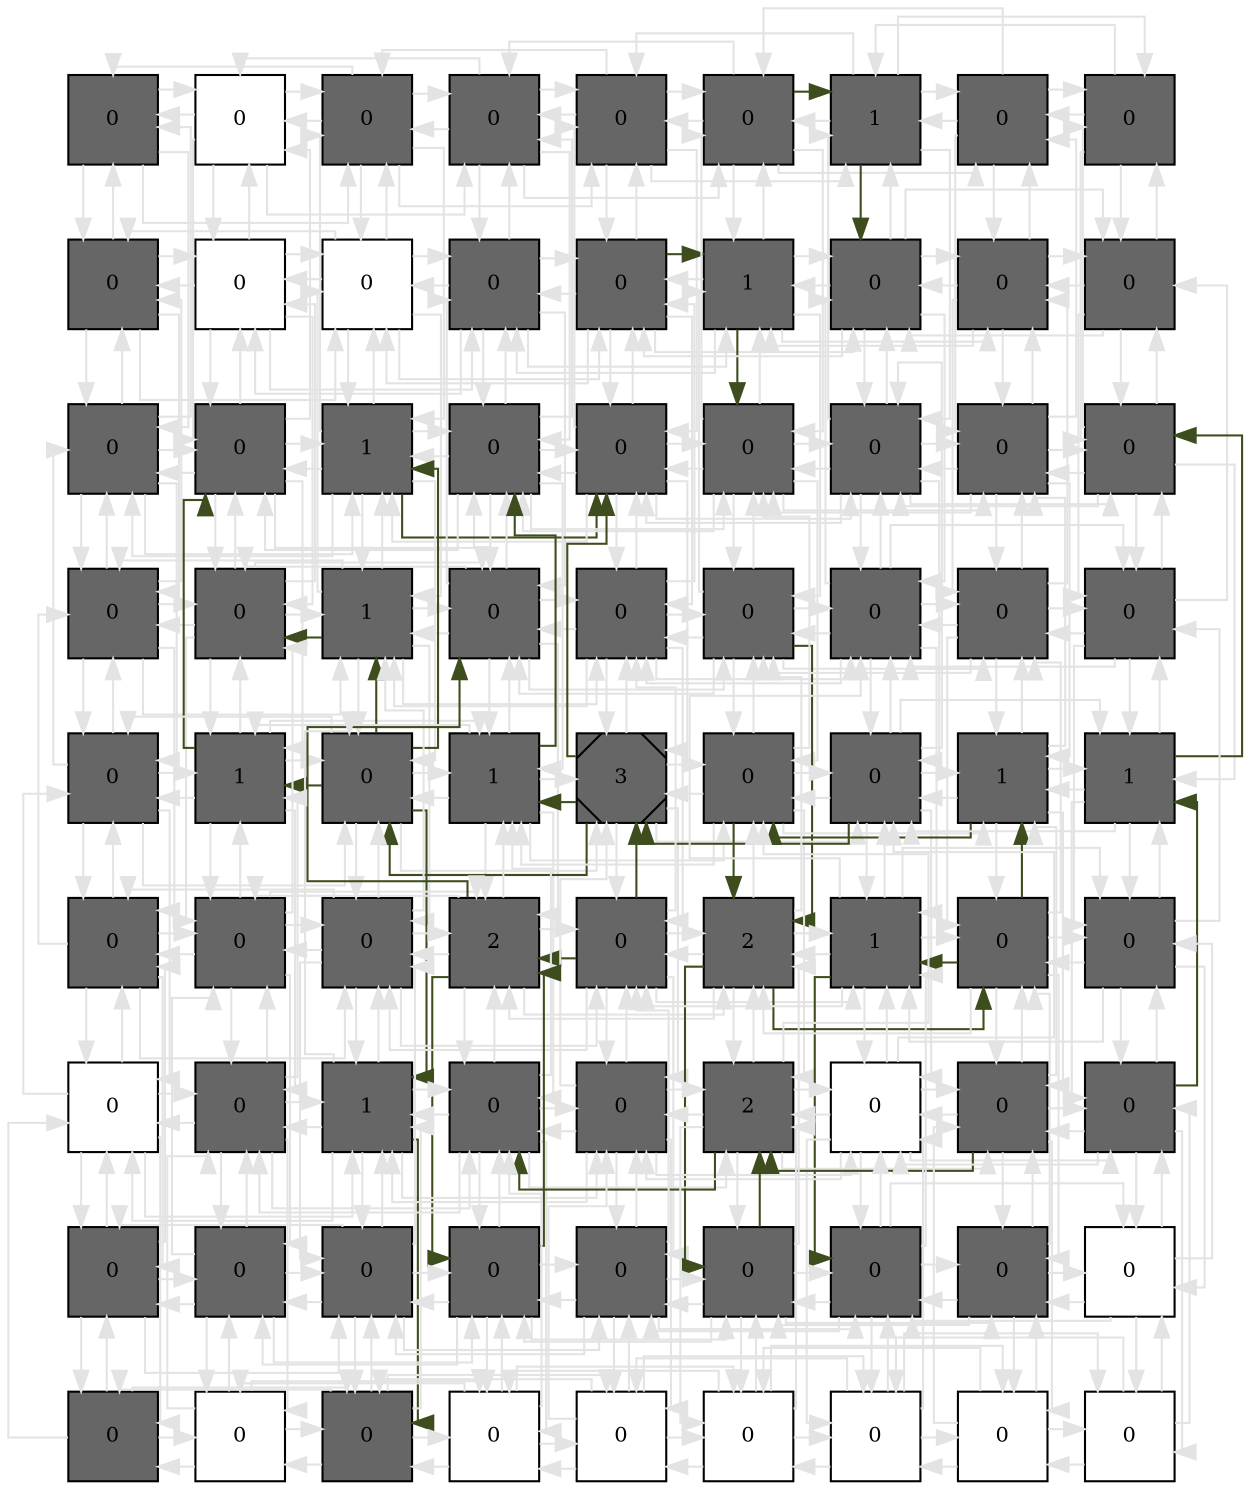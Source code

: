 digraph layout  {
rankdir=TB;
splines=ortho;
node [fixedsize=false, style=filled, width="0.6"];
edge [constraint=false];
0 [fillcolor="#666666", fontsize=10, label=0, shape=square, tooltip="name:  MMP1_10 ,\nin_degree: 4,\nout_degree: 4"];
1 [fillcolor="#FFFFFF", fontsize=10, label=0, shape=square, tooltip="name: None,\nin_degree: 5,\nout_degree: 5"];
2 [fillcolor="#666666", fontsize=10, label=0, shape=square, tooltip="name:  ECM ,\nin_degree: 6,\nout_degree: 6"];
3 [fillcolor="#666666", fontsize=10, label=0, shape=square, tooltip="name:  HGF ,\nin_degree: 6,\nout_degree: 6"];
4 [fillcolor="#666666", fontsize=10, label=0, shape=square, tooltip="name:  Integrins ,\nin_degree: 6,\nout_degree: 6"];
5 [fillcolor="#666666", fontsize=10, label=0, shape=square, tooltip="name:  MET ,\nin_degree: 6,\nout_degree: 6"];
6 [fillcolor="#666666", fontsize=10, label=1, shape=square, tooltip="name:  PLC_g ,\nin_degree: 6,\nout_degree: 6"];
7 [fillcolor="#666666", fontsize=10, label=0, shape=square, tooltip="name:  IP3 ,\nin_degree: 5,\nout_degree: 5"];
8 [fillcolor="#666666", fontsize=10, label=0, shape=square, tooltip="name:  DAG ,\nin_degree: 4,\nout_degree: 4"];
9 [fillcolor="#666666", fontsize=10, label=0, shape=square, tooltip="name:  PAI-1 ,\nin_degree: 5,\nout_degree: 5"];
10 [fillcolor="#FFFFFF", fontsize=10, label=0, shape=square, tooltip="name: None,\nin_degree: 6,\nout_degree: 6"];
11 [fillcolor="#FFFFFF", fontsize=10, label=0, shape=square, tooltip="name: None,\nin_degree: 7,\nout_degree: 7"];
12 [fillcolor="#666666", fontsize=10, label=0, shape=square, tooltip="name:  Rap1 ,\nin_degree: 7,\nout_degree: 7"];
13 [fillcolor="#666666", fontsize=10, label=0, shape=square, tooltip="name:  Fak ,\nin_degree: 7,\nout_degree: 7"];
14 [fillcolor="#666666", fontsize=10, label=1, shape=square, tooltip="name:  C3G ,\nin_degree: 7,\nout_degree: 7"];
15 [fillcolor="#666666", fontsize=10, label=0, shape=square, tooltip="name:  Shc ,\nin_degree: 7,\nout_degree: 7"];
16 [fillcolor="#666666", fontsize=10, label=0, shape=square, tooltip="name:  CRKL ,\nin_degree: 6,\nout_degree: 6"];
17 [fillcolor="#666666", fontsize=10, label=0, shape=square, tooltip="name:  Grb2 ,\nin_degree: 5,\nout_degree: 5"];
18 [fillcolor="#666666", fontsize=10, label=0, shape=square, tooltip="name:  Plasmin ,\nin_degree: 6,\nout_degree: 6"];
19 [fillcolor="#666666", fontsize=10, label=0, shape=square, tooltip="name:  cMYC ,\nin_degree: 7,\nout_degree: 7"];
20 [fillcolor="#666666", fontsize=10, label=1, shape=square, tooltip="name:  CCL20 ,\nin_degree: 8,\nout_degree: 8"];
21 [fillcolor="#666666", fontsize=10, label=0, shape=square, tooltip="name:  CellMigration ,\nin_degree: 8,\nout_degree: 8"];
22 [fillcolor="#666666", fontsize=10, label=0, shape=square, tooltip="name:  HBEGF ,\nin_degree: 8,\nout_degree: 8"];
23 [fillcolor="#666666", fontsize=10, label=0, shape=square, tooltip="name:  PI3K ,\nin_degree: 8,\nout_degree: 8"];
24 [fillcolor="#666666", fontsize=10, label=0, shape=square, tooltip="name:  EGFR ,\nin_degree: 8,\nout_degree: 8"];
25 [fillcolor="#666666", fontsize=10, label=0, shape=square, tooltip="name:  Ca ,\nin_degree: 7,\nout_degree: 7"];
26 [fillcolor="#666666", fontsize=10, label=0, shape=square, tooltip="name:  PKC ,\nin_degree: 6,\nout_degree: 6"];
27 [fillcolor="#666666", fontsize=10, label=0, shape=square, tooltip="name:  uPA ,\nin_degree: 6,\nout_degree: 6"];
28 [fillcolor="#666666", fontsize=10, label=0, shape=square, tooltip="name:  STAT3 ,\nin_degree: 7,\nout_degree: 7"];
29 [fillcolor="#666666", fontsize=10, label=1, shape=square, tooltip="name:  cFOS ,\nin_degree: 8,\nout_degree: 8"];
30 [fillcolor="#666666", fontsize=10, label=0, shape=square, tooltip="name:  PTGS2 ,\nin_degree: 8,\nout_degree: 8"];
31 [fillcolor="#666666", fontsize=10, label=0, shape=square, tooltip="name:  PTEN ,\nin_degree: 8,\nout_degree: 8"];
32 [fillcolor="#666666", fontsize=10, label=0, shape=square, tooltip="name:  Akt ,\nin_degree: 8,\nout_degree: 8"];
33 [fillcolor="#666666", fontsize=10, label=0, shape=square, tooltip="name:  EGF ,\nin_degree: 8,\nout_degree: 8"];
34 [fillcolor="#666666", fontsize=10, label=0, shape=square, tooltip="name:  DOCK180 ,\nin_degree: 7,\nout_degree: 7"];
35 [fillcolor="#666666", fontsize=10, label=0, shape=square, tooltip="name:  SOS ,\nin_degree: 6,\nout_degree: 6"];
36 [fillcolor="#666666", fontsize=10, label=0, shape=square, tooltip="name:  EGR1 ,\nin_degree: 6,\nout_degree: 6"];
37 [fillcolor="#666666", fontsize=10, label=1, shape=square, tooltip="name:  ETS ,\nin_degree: 7,\nout_degree: 7"];
38 [fillcolor="#666666", fontsize=10, label=0, shape=square, tooltip="name:  Erk ,\nin_degree: 8,\nout_degree: 8"];
39 [fillcolor="#666666", fontsize=10, label=1, shape=square, tooltip="name:  CTGF ,\nin_degree: 8,\nout_degree: 8"];
40 [fillcolor="#666666", fontsize=10, label=3, shape=Msquare, tooltip="name:  IL8 ,\nin_degree: 8,\nout_degree: 8"];
41 [fillcolor="#666666", fontsize=10, label=0, shape=square, tooltip="name:  Mekk1 ,\nin_degree: 8,\nout_degree: 8"];
42 [fillcolor="#666666", fontsize=10, label=0, shape=square, tooltip="name:  Mek ,\nin_degree: 8,\nout_degree: 8"];
43 [fillcolor="#666666", fontsize=10, label=1, shape=square, tooltip="name:  PAK3 ,\nin_degree: 7,\nout_degree: 7"];
44 [fillcolor="#666666", fontsize=10, label=1, shape=square, tooltip="name:  Raf ,\nin_degree: 6,\nout_degree: 6"];
45 [fillcolor="#666666", fontsize=10, label=0, shape=square, tooltip="name:  uPAR ,\nin_degree: 6,\nout_degree: 6"];
46 [fillcolor="#666666", fontsize=10, label=0, shape=square, tooltip="name:  CDKN1A ,\nin_degree: 7,\nout_degree: 7"];
47 [fillcolor="#666666", fontsize=10, label=0, shape=square, tooltip="name:  AP1 ,\nin_degree: 8,\nout_degree: 8"];
48 [fillcolor="#666666", fontsize=10, label=2, shape=square, tooltip="name:  cJUN ,\nin_degree: 8,\nout_degree: 8"];
49 [fillcolor="#666666", fontsize=10, label=0, shape=square, tooltip="name:  p38 ,\nin_degree: 8,\nout_degree: 8"];
50 [fillcolor="#666666", fontsize=10, label=2, shape=square, tooltip="name:  PAK1 ,\nin_degree: 8,\nout_degree: 8"];
51 [fillcolor="#666666", fontsize=10, label=1, shape=square, tooltip="name:  Mkk6 ,\nin_degree: 8,\nout_degree: 8"];
52 [fillcolor="#666666", fontsize=10, label=0, shape=square, tooltip="name:  Cdc42_Rac1 ,\nin_degree: 7,\nout_degree: 7"];
53 [fillcolor="#666666", fontsize=10, label=0, shape=square, tooltip="name:  Ras ,\nin_degree: 6,\nout_degree: 6"];
54 [fillcolor="#FFFFFF", fontsize=10, label=0, shape=square, tooltip="name: None,\nin_degree: 6,\nout_degree: 6"];
55 [fillcolor="#666666", fontsize=10, label=0, shape=square, tooltip="name:  CDKN2A ,\nin_degree: 7,\nout_degree: 7"];
56 [fillcolor="#666666", fontsize=10, label=1, shape=square, tooltip="name:  Elk1 ,\nin_degree: 8,\nout_degree: 8"];
57 [fillcolor="#666666", fontsize=10, label=0, shape=square, tooltip="name:  JNK ,\nin_degree: 8,\nout_degree: 8"];
58 [fillcolor="#666666", fontsize=10, label=0, shape=square, tooltip="name:  DUSP1 ,\nin_degree: 8,\nout_degree: 8"];
59 [fillcolor="#666666", fontsize=10, label=2, shape=square, tooltip="name:  Mekk7 ,\nin_degree: 8,\nout_degree: 8"];
60 [fillcolor="#FFFFFF", fontsize=10, label=0, shape=square, tooltip="name: None,\nin_degree: 8,\nout_degree: 8"];
61 [fillcolor="#666666", fontsize=10, label=0, shape=square, tooltip="name:  PAK2 ,\nin_degree: 7,\nout_degree: 7"];
62 [fillcolor="#666666", fontsize=10, label=0, shape=square, tooltip="name:  AKAP12 ,\nin_degree: 6,\nout_degree: 6"];
63 [fillcolor="#666666", fontsize=10, label=0, shape=square, tooltip="name:  Proliferation ,\nin_degree: 5,\nout_degree: 5"];
64 [fillcolor="#666666", fontsize=10, label=0, shape=square, tooltip="name:  CDK2 ,\nin_degree: 6,\nout_degree: 6"];
65 [fillcolor="#666666", fontsize=10, label=0, shape=square, tooltip="name:  CyclinD ,\nin_degree: 7,\nout_degree: 7"];
66 [fillcolor="#666666", fontsize=10, label=0, shape=square, tooltip="name:  ATF2 ,\nin_degree: 7,\nout_degree: 7"];
67 [fillcolor="#666666", fontsize=10, label=0, shape=square, tooltip="name:  Mkk3 ,\nin_degree: 7,\nout_degree: 7"];
68 [fillcolor="#666666", fontsize=10, label=0, shape=square, tooltip="name:  Mkk4 ,\nin_degree: 7,\nout_degree: 7"];
69 [fillcolor="#666666", fontsize=10, label=0, shape=square, tooltip="name:  MLK3 ,\nin_degree: 7,\nout_degree: 7"];
70 [fillcolor="#666666", fontsize=10, label=0, shape=square, tooltip="name:  Mekk4 ,\nin_degree: 6,\nout_degree: 6"];
71 [fillcolor="#FFFFFF", fontsize=10, label=0, shape=square, tooltip="name: None,\nin_degree: 5,\nout_degree: 5"];
72 [fillcolor="#666666", fontsize=10, label=0, shape=square, tooltip="name:  CREB ,\nin_degree: 4,\nout_degree: 4"];
73 [fillcolor="#FFFFFF", fontsize=10, label=0, shape=square, tooltip="name: None,\nin_degree: 5,\nout_degree: 5"];
74 [fillcolor="#666666", fontsize=10, label=0, shape=square, tooltip="name:  RSK ,\nin_degree: 6,\nout_degree: 6"];
75 [fillcolor="#FFFFFF", fontsize=10, label=0, shape=square, tooltip="name: None,\nin_degree: 6,\nout_degree: 6"];
76 [fillcolor="#FFFFFF", fontsize=10, label=0, shape=square, tooltip="name: None,\nin_degree: 6,\nout_degree: 6"];
77 [fillcolor="#FFFFFF", fontsize=10, label=0, shape=square, tooltip="name: None,\nin_degree: 6,\nout_degree: 6"];
78 [fillcolor="#FFFFFF", fontsize=10, label=0, shape=square, tooltip="name: None,\nin_degree: 6,\nout_degree: 6"];
79 [fillcolor="#FFFFFF", fontsize=10, label=0, shape=square, tooltip="name: None,\nin_degree: 5,\nout_degree: 5"];
80 [fillcolor="#FFFFFF", fontsize=10, label=0, shape=square, tooltip="name: None,\nin_degree: 4,\nout_degree: 4"];
0 -> 1  [color=grey89, style="penwidth(0.1)", tooltip=" ", weight=1];
0 -> 9  [color=grey89, style="penwidth(0.1)", tooltip=" ", weight=1];
0 -> 18  [color=grey89, style="penwidth(0.1)", tooltip=" ", weight=1];
0 -> 2  [color=grey89, style="penwidth(0.1)", tooltip=" ", weight=1];
1 -> 0  [color=grey89, style="penwidth(0.1)", tooltip=" ", weight=1];
1 -> 2  [color=grey89, style="penwidth(0.1)", tooltip=" ", weight=1];
1 -> 10  [color=grey89, style="penwidth(0.1)", tooltip=" ", weight=1];
1 -> 19  [color=grey89, style="penwidth(0.1)", tooltip=" ", weight=1];
1 -> 3  [color=grey89, style="penwidth(0.1)", tooltip=" ", weight=1];
2 -> 1  [color=grey89, style="penwidth(0.1)", tooltip=" ", weight=1];
2 -> 3  [color=grey89, style="penwidth(0.1)", tooltip=" ", weight=1];
2 -> 11  [color=grey89, style="penwidth(0.1)", tooltip=" ", weight=1];
2 -> 20  [color=grey89, style="penwidth(0.1)", tooltip=" ", weight=1];
2 -> 4  [color=grey89, style="penwidth(0.1)", tooltip=" ", weight=1];
2 -> 0  [color=grey89, style="penwidth(0.1)", tooltip=" ", weight=1];
3 -> 2  [color=grey89, style="penwidth(0.1)", tooltip=" ", weight=1];
3 -> 4  [color=grey89, style="penwidth(0.1)", tooltip=" ", weight=1];
3 -> 12  [color=grey89, style="penwidth(0.1)", tooltip=" ", weight=1];
3 -> 21  [color=grey89, style="penwidth(0.1)", tooltip=" ", weight=1];
3 -> 5  [color=grey89, style="penwidth(0.1)", tooltip=" ", weight=1];
3 -> 1  [color=grey89, style="penwidth(0.1)", tooltip=" ", weight=1];
4 -> 3  [color=grey89, style="penwidth(0.1)", tooltip=" ", weight=1];
4 -> 5  [color=grey89, style="penwidth(0.1)", tooltip=" ", weight=1];
4 -> 13  [color=grey89, style="penwidth(0.1)", tooltip=" ", weight=1];
4 -> 22  [color=grey89, style="penwidth(0.1)", tooltip=" ", weight=1];
4 -> 6  [color=grey89, style="penwidth(0.1)", tooltip=" ", weight=1];
4 -> 2  [color=grey89, style="penwidth(0.1)", tooltip=" ", weight=1];
5 -> 4  [color=grey89, style="penwidth(0.1)", tooltip=" ", weight=1];
5 -> 6  [color="#3D4D1D", style="penwidth(0.1)", tooltip="5( MET ) to 15( Shc )", weight=1];
5 -> 14  [color=grey89, style="penwidth(0.1)", tooltip=" ", weight=1];
5 -> 23  [color=grey89, style="penwidth(0.1)", tooltip=" ", weight=1];
5 -> 7  [color=grey89, style="penwidth(0.1)", tooltip=" ", weight=1];
5 -> 3  [color=grey89, style="penwidth(0.1)", tooltip=" ", weight=1];
6 -> 5  [color=grey89, style="penwidth(0.1)", tooltip=" ", weight=1];
6 -> 7  [color=grey89, style="penwidth(0.1)", tooltip=" ", weight=1];
6 -> 15  [color="#3D4D1D", style="penwidth(0.1)", tooltip="5( MET ) to 15( Shc )", weight=1];
6 -> 24  [color=grey89, style="penwidth(0.1)", tooltip=" ", weight=1];
6 -> 8  [color=grey89, style="penwidth(0.1)", tooltip=" ", weight=1];
6 -> 4  [color=grey89, style="penwidth(0.1)", tooltip=" ", weight=1];
7 -> 6  [color=grey89, style="penwidth(0.1)", tooltip=" ", weight=1];
7 -> 8  [color=grey89, style="penwidth(0.1)", tooltip=" ", weight=1];
7 -> 16  [color=grey89, style="penwidth(0.1)", tooltip=" ", weight=1];
7 -> 25  [color=grey89, style="penwidth(0.1)", tooltip=" ", weight=1];
7 -> 5  [color=grey89, style="penwidth(0.1)", tooltip=" ", weight=1];
8 -> 7  [color=grey89, style="penwidth(0.1)", tooltip=" ", weight=1];
8 -> 17  [color=grey89, style="penwidth(0.1)", tooltip=" ", weight=1];
8 -> 26  [color=grey89, style="penwidth(0.1)", tooltip=" ", weight=1];
8 -> 6  [color=grey89, style="penwidth(0.1)", tooltip=" ", weight=1];
9 -> 0  [color=grey89, style="penwidth(0.1)", tooltip=" ", weight=1];
9 -> 10  [color=grey89, style="penwidth(0.1)", tooltip=" ", weight=1];
9 -> 18  [color=grey89, style="penwidth(0.1)", tooltip=" ", weight=1];
9 -> 27  [color=grey89, style="penwidth(0.1)", tooltip=" ", weight=1];
9 -> 11  [color=grey89, style="penwidth(0.1)", tooltip=" ", weight=1];
10 -> 1  [color=grey89, style="penwidth(0.1)", tooltip=" ", weight=1];
10 -> 9  [color=grey89, style="penwidth(0.1)", tooltip=" ", weight=1];
10 -> 11  [color=grey89, style="penwidth(0.1)", tooltip=" ", weight=1];
10 -> 19  [color=grey89, style="penwidth(0.1)", tooltip=" ", weight=1];
10 -> 28  [color=grey89, style="penwidth(0.1)", tooltip=" ", weight=1];
10 -> 12  [color=grey89, style="penwidth(0.1)", tooltip=" ", weight=1];
11 -> 2  [color=grey89, style="penwidth(0.1)", tooltip=" ", weight=1];
11 -> 10  [color=grey89, style="penwidth(0.1)", tooltip=" ", weight=1];
11 -> 12  [color=grey89, style="penwidth(0.1)", tooltip=" ", weight=1];
11 -> 20  [color=grey89, style="penwidth(0.1)", tooltip=" ", weight=1];
11 -> 29  [color=grey89, style="penwidth(0.1)", tooltip=" ", weight=1];
11 -> 13  [color=grey89, style="penwidth(0.1)", tooltip=" ", weight=1];
11 -> 9  [color=grey89, style="penwidth(0.1)", tooltip=" ", weight=1];
12 -> 3  [color=grey89, style="penwidth(0.1)", tooltip=" ", weight=1];
12 -> 11  [color=grey89, style="penwidth(0.1)", tooltip=" ", weight=1];
12 -> 13  [color=grey89, style="penwidth(0.1)", tooltip=" ", weight=1];
12 -> 21  [color=grey89, style="penwidth(0.1)", tooltip=" ", weight=1];
12 -> 30  [color=grey89, style="penwidth(0.1)", tooltip=" ", weight=1];
12 -> 14  [color=grey89, style="penwidth(0.1)", tooltip=" ", weight=1];
12 -> 10  [color=grey89, style="penwidth(0.1)", tooltip=" ", weight=1];
13 -> 4  [color=grey89, style="penwidth(0.1)", tooltip=" ", weight=1];
13 -> 12  [color=grey89, style="penwidth(0.1)", tooltip=" ", weight=1];
13 -> 14  [color="#3D4D1D", style="penwidth(0.1)", tooltip="13( Fak ) to 23( PI3K )", weight=1];
13 -> 22  [color=grey89, style="penwidth(0.1)", tooltip=" ", weight=1];
13 -> 31  [color=grey89, style="penwidth(0.1)", tooltip=" ", weight=1];
13 -> 15  [color=grey89, style="penwidth(0.1)", tooltip=" ", weight=1];
13 -> 11  [color=grey89, style="penwidth(0.1)", tooltip=" ", weight=1];
14 -> 5  [color=grey89, style="penwidth(0.1)", tooltip=" ", weight=1];
14 -> 13  [color=grey89, style="penwidth(0.1)", tooltip=" ", weight=1];
14 -> 15  [color=grey89, style="penwidth(0.1)", tooltip=" ", weight=1];
14 -> 23  [color="#3D4D1D", style="penwidth(0.1)", tooltip="13( Fak ) to 23( PI3K )", weight=1];
14 -> 32  [color=grey89, style="penwidth(0.1)", tooltip=" ", weight=1];
14 -> 16  [color=grey89, style="penwidth(0.1)", tooltip=" ", weight=1];
14 -> 12  [color=grey89, style="penwidth(0.1)", tooltip=" ", weight=1];
15 -> 6  [color=grey89, style="penwidth(0.1)", tooltip=" ", weight=1];
15 -> 14  [color=grey89, style="penwidth(0.1)", tooltip=" ", weight=1];
15 -> 16  [color=grey89, style="penwidth(0.1)", tooltip=" ", weight=1];
15 -> 24  [color=grey89, style="penwidth(0.1)", tooltip=" ", weight=1];
15 -> 33  [color=grey89, style="penwidth(0.1)", tooltip=" ", weight=1];
15 -> 17  [color=grey89, style="penwidth(0.1)", tooltip=" ", weight=1];
15 -> 13  [color=grey89, style="penwidth(0.1)", tooltip=" ", weight=1];
16 -> 7  [color=grey89, style="penwidth(0.1)", tooltip=" ", weight=1];
16 -> 15  [color=grey89, style="penwidth(0.1)", tooltip=" ", weight=1];
16 -> 17  [color=grey89, style="penwidth(0.1)", tooltip=" ", weight=1];
16 -> 25  [color=grey89, style="penwidth(0.1)", tooltip=" ", weight=1];
16 -> 34  [color=grey89, style="penwidth(0.1)", tooltip=" ", weight=1];
16 -> 14  [color=grey89, style="penwidth(0.1)", tooltip=" ", weight=1];
17 -> 8  [color=grey89, style="penwidth(0.1)", tooltip=" ", weight=1];
17 -> 16  [color=grey89, style="penwidth(0.1)", tooltip=" ", weight=1];
17 -> 26  [color=grey89, style="penwidth(0.1)", tooltip=" ", weight=1];
17 -> 35  [color=grey89, style="penwidth(0.1)", tooltip=" ", weight=1];
17 -> 15  [color=grey89, style="penwidth(0.1)", tooltip=" ", weight=1];
18 -> 9  [color=grey89, style="penwidth(0.1)", tooltip=" ", weight=1];
18 -> 19  [color=grey89, style="penwidth(0.1)", tooltip=" ", weight=1];
18 -> 27  [color=grey89, style="penwidth(0.1)", tooltip=" ", weight=1];
18 -> 36  [color=grey89, style="penwidth(0.1)", tooltip=" ", weight=1];
18 -> 0  [color=grey89, style="penwidth(0.1)", tooltip=" ", weight=1];
18 -> 20  [color=grey89, style="penwidth(0.1)", tooltip=" ", weight=1];
19 -> 10  [color=grey89, style="penwidth(0.1)", tooltip=" ", weight=1];
19 -> 18  [color=grey89, style="penwidth(0.1)", tooltip=" ", weight=1];
19 -> 20  [color=grey89, style="penwidth(0.1)", tooltip=" ", weight=1];
19 -> 28  [color=grey89, style="penwidth(0.1)", tooltip=" ", weight=1];
19 -> 37  [color=grey89, style="penwidth(0.1)", tooltip=" ", weight=1];
19 -> 1  [color=grey89, style="penwidth(0.1)", tooltip=" ", weight=1];
19 -> 21  [color=grey89, style="penwidth(0.1)", tooltip=" ", weight=1];
20 -> 11  [color=grey89, style="penwidth(0.1)", tooltip=" ", weight=1];
20 -> 19  [color=grey89, style="penwidth(0.1)", tooltip=" ", weight=1];
20 -> 21  [color=grey89, style="penwidth(0.1)", tooltip=" ", weight=1];
20 -> 29  [color=grey89, style="penwidth(0.1)", tooltip=" ", weight=1];
20 -> 38  [color=grey89, style="penwidth(0.1)", tooltip=" ", weight=1];
20 -> 2  [color=grey89, style="penwidth(0.1)", tooltip=" ", weight=1];
20 -> 22  [color="#3D4D1D", style="penwidth(0.1)", tooltip="38( Erk ) to 22( HBEGF )", weight=1];
20 -> 18  [color=grey89, style="penwidth(0.1)", tooltip=" ", weight=1];
21 -> 12  [color=grey89, style="penwidth(0.1)", tooltip=" ", weight=1];
21 -> 20  [color=grey89, style="penwidth(0.1)", tooltip=" ", weight=1];
21 -> 22  [color=grey89, style="penwidth(0.1)", tooltip=" ", weight=1];
21 -> 30  [color=grey89, style="penwidth(0.1)", tooltip=" ", weight=1];
21 -> 39  [color=grey89, style="penwidth(0.1)", tooltip=" ", weight=1];
21 -> 3  [color=grey89, style="penwidth(0.1)", tooltip=" ", weight=1];
21 -> 23  [color=grey89, style="penwidth(0.1)", tooltip=" ", weight=1];
21 -> 19  [color=grey89, style="penwidth(0.1)", tooltip=" ", weight=1];
22 -> 13  [color=grey89, style="penwidth(0.1)", tooltip=" ", weight=1];
22 -> 21  [color=grey89, style="penwidth(0.1)", tooltip=" ", weight=1];
22 -> 23  [color=grey89, style="penwidth(0.1)", tooltip=" ", weight=1];
22 -> 31  [color=grey89, style="penwidth(0.1)", tooltip=" ", weight=1];
22 -> 40  [color=grey89, style="penwidth(0.1)", tooltip=" ", weight=1];
22 -> 4  [color=grey89, style="penwidth(0.1)", tooltip=" ", weight=1];
22 -> 24  [color=grey89, style="penwidth(0.1)", tooltip=" ", weight=1];
22 -> 20  [color=grey89, style="penwidth(0.1)", tooltip=" ", weight=1];
23 -> 14  [color=grey89, style="penwidth(0.1)", tooltip=" ", weight=1];
23 -> 22  [color=grey89, style="penwidth(0.1)", tooltip=" ", weight=1];
23 -> 24  [color=grey89, style="penwidth(0.1)", tooltip=" ", weight=1];
23 -> 32  [color=grey89, style="penwidth(0.1)", tooltip=" ", weight=1];
23 -> 41  [color=grey89, style="penwidth(0.1)", tooltip=" ", weight=1];
23 -> 5  [color=grey89, style="penwidth(0.1)", tooltip=" ", weight=1];
23 -> 25  [color=grey89, style="penwidth(0.1)", tooltip=" ", weight=1];
23 -> 21  [color=grey89, style="penwidth(0.1)", tooltip=" ", weight=1];
24 -> 15  [color=grey89, style="penwidth(0.1)", tooltip=" ", weight=1];
24 -> 23  [color=grey89, style="penwidth(0.1)", tooltip=" ", weight=1];
24 -> 25  [color=grey89, style="penwidth(0.1)", tooltip=" ", weight=1];
24 -> 33  [color=grey89, style="penwidth(0.1)", tooltip=" ", weight=1];
24 -> 42  [color=grey89, style="penwidth(0.1)", tooltip=" ", weight=1];
24 -> 6  [color=grey89, style="penwidth(0.1)", tooltip=" ", weight=1];
24 -> 26  [color=grey89, style="penwidth(0.1)", tooltip=" ", weight=1];
24 -> 22  [color=grey89, style="penwidth(0.1)", tooltip=" ", weight=1];
25 -> 16  [color=grey89, style="penwidth(0.1)", tooltip=" ", weight=1];
25 -> 24  [color=grey89, style="penwidth(0.1)", tooltip=" ", weight=1];
25 -> 26  [color=grey89, style="penwidth(0.1)", tooltip=" ", weight=1];
25 -> 34  [color=grey89, style="penwidth(0.1)", tooltip=" ", weight=1];
25 -> 43  [color=grey89, style="penwidth(0.1)", tooltip=" ", weight=1];
25 -> 7  [color=grey89, style="penwidth(0.1)", tooltip=" ", weight=1];
25 -> 23  [color=grey89, style="penwidth(0.1)", tooltip=" ", weight=1];
26 -> 17  [color=grey89, style="penwidth(0.1)", tooltip=" ", weight=1];
26 -> 25  [color=grey89, style="penwidth(0.1)", tooltip=" ", weight=1];
26 -> 35  [color=grey89, style="penwidth(0.1)", tooltip=" ", weight=1];
26 -> 44  [color=grey89, style="penwidth(0.1)", tooltip=" ", weight=1];
26 -> 8  [color=grey89, style="penwidth(0.1)", tooltip=" ", weight=1];
26 -> 24  [color=grey89, style="penwidth(0.1)", tooltip=" ", weight=1];
27 -> 18  [color=grey89, style="penwidth(0.1)", tooltip=" ", weight=1];
27 -> 28  [color=grey89, style="penwidth(0.1)", tooltip=" ", weight=1];
27 -> 36  [color=grey89, style="penwidth(0.1)", tooltip=" ", weight=1];
27 -> 45  [color=grey89, style="penwidth(0.1)", tooltip=" ", weight=1];
27 -> 9  [color=grey89, style="penwidth(0.1)", tooltip=" ", weight=1];
27 -> 29  [color=grey89, style="penwidth(0.1)", tooltip=" ", weight=1];
28 -> 19  [color=grey89, style="penwidth(0.1)", tooltip=" ", weight=1];
28 -> 27  [color=grey89, style="penwidth(0.1)", tooltip=" ", weight=1];
28 -> 29  [color=grey89, style="penwidth(0.1)", tooltip=" ", weight=1];
28 -> 37  [color=grey89, style="penwidth(0.1)", tooltip=" ", weight=1];
28 -> 46  [color=grey89, style="penwidth(0.1)", tooltip=" ", weight=1];
28 -> 10  [color=grey89, style="penwidth(0.1)", tooltip=" ", weight=1];
28 -> 30  [color=grey89, style="penwidth(0.1)", tooltip=" ", weight=1];
29 -> 20  [color=grey89, style="penwidth(0.1)", tooltip=" ", weight=1];
29 -> 28  [color="#3D4D1D", style="penwidth(0.1)", tooltip="38( Erk ) to 28( STAT3 )", weight=1];
29 -> 30  [color=grey89, style="penwidth(0.1)", tooltip=" ", weight=1];
29 -> 38  [color=grey89, style="penwidth(0.1)", tooltip=" ", weight=1];
29 -> 47  [color=grey89, style="penwidth(0.1)", tooltip=" ", weight=1];
29 -> 11  [color=grey89, style="penwidth(0.1)", tooltip=" ", weight=1];
29 -> 31  [color=grey89, style="penwidth(0.1)", tooltip=" ", weight=1];
29 -> 27  [color=grey89, style="penwidth(0.1)", tooltip=" ", weight=1];
30 -> 21  [color=grey89, style="penwidth(0.1)", tooltip=" ", weight=1];
30 -> 29  [color=grey89, style="penwidth(0.1)", tooltip=" ", weight=1];
30 -> 31  [color=grey89, style="penwidth(0.1)", tooltip=" ", weight=1];
30 -> 39  [color=grey89, style="penwidth(0.1)", tooltip=" ", weight=1];
30 -> 48  [color=grey89, style="penwidth(0.1)", tooltip=" ", weight=1];
30 -> 12  [color=grey89, style="penwidth(0.1)", tooltip=" ", weight=1];
30 -> 32  [color=grey89, style="penwidth(0.1)", tooltip=" ", weight=1];
30 -> 28  [color=grey89, style="penwidth(0.1)", tooltip=" ", weight=1];
31 -> 22  [color=grey89, style="penwidth(0.1)", tooltip=" ", weight=1];
31 -> 30  [color=grey89, style="penwidth(0.1)", tooltip=" ", weight=1];
31 -> 32  [color=grey89, style="penwidth(0.1)", tooltip=" ", weight=1];
31 -> 40  [color=grey89, style="penwidth(0.1)", tooltip=" ", weight=1];
31 -> 49  [color=grey89, style="penwidth(0.1)", tooltip=" ", weight=1];
31 -> 13  [color=grey89, style="penwidth(0.1)", tooltip=" ", weight=1];
31 -> 33  [color=grey89, style="penwidth(0.1)", tooltip=" ", weight=1];
31 -> 29  [color=grey89, style="penwidth(0.1)", tooltip=" ", weight=1];
32 -> 23  [color=grey89, style="penwidth(0.1)", tooltip=" ", weight=1];
32 -> 31  [color=grey89, style="penwidth(0.1)", tooltip=" ", weight=1];
32 -> 33  [color=grey89, style="penwidth(0.1)", tooltip=" ", weight=1];
32 -> 41  [color=grey89, style="penwidth(0.1)", tooltip=" ", weight=1];
32 -> 50  [color="#3D4D1D", style="penwidth(0.1)", tooltip="32( Akt ) to 52( Cdc42_Rac1 )", weight=1];
32 -> 14  [color=grey89, style="penwidth(0.1)", tooltip=" ", weight=1];
32 -> 34  [color=grey89, style="penwidth(0.1)", tooltip=" ", weight=1];
32 -> 30  [color=grey89, style="penwidth(0.1)", tooltip=" ", weight=1];
33 -> 24  [color=grey89, style="penwidth(0.1)", tooltip=" ", weight=1];
33 -> 32  [color=grey89, style="penwidth(0.1)", tooltip=" ", weight=1];
33 -> 34  [color=grey89, style="penwidth(0.1)", tooltip=" ", weight=1];
33 -> 42  [color=grey89, style="penwidth(0.1)", tooltip=" ", weight=1];
33 -> 51  [color=grey89, style="penwidth(0.1)", tooltip=" ", weight=1];
33 -> 15  [color=grey89, style="penwidth(0.1)", tooltip=" ", weight=1];
33 -> 35  [color=grey89, style="penwidth(0.1)", tooltip=" ", weight=1];
33 -> 31  [color=grey89, style="penwidth(0.1)", tooltip=" ", weight=1];
34 -> 25  [color=grey89, style="penwidth(0.1)", tooltip=" ", weight=1];
34 -> 33  [color=grey89, style="penwidth(0.1)", tooltip=" ", weight=1];
34 -> 35  [color=grey89, style="penwidth(0.1)", tooltip=" ", weight=1];
34 -> 43  [color=grey89, style="penwidth(0.1)", tooltip=" ", weight=1];
34 -> 52  [color=grey89, style="penwidth(0.1)", tooltip=" ", weight=1];
34 -> 16  [color=grey89, style="penwidth(0.1)", tooltip=" ", weight=1];
34 -> 32  [color=grey89, style="penwidth(0.1)", tooltip=" ", weight=1];
35 -> 26  [color=grey89, style="penwidth(0.1)", tooltip=" ", weight=1];
35 -> 34  [color=grey89, style="penwidth(0.1)", tooltip=" ", weight=1];
35 -> 44  [color=grey89, style="penwidth(0.1)", tooltip=" ", weight=1];
35 -> 53  [color=grey89, style="penwidth(0.1)", tooltip=" ", weight=1];
35 -> 17  [color=grey89, style="penwidth(0.1)", tooltip=" ", weight=1];
35 -> 33  [color=grey89, style="penwidth(0.1)", tooltip=" ", weight=1];
36 -> 27  [color=grey89, style="penwidth(0.1)", tooltip=" ", weight=1];
36 -> 37  [color=grey89, style="penwidth(0.1)", tooltip=" ", weight=1];
36 -> 45  [color=grey89, style="penwidth(0.1)", tooltip=" ", weight=1];
36 -> 54  [color=grey89, style="penwidth(0.1)", tooltip=" ", weight=1];
36 -> 18  [color=grey89, style="penwidth(0.1)", tooltip=" ", weight=1];
36 -> 38  [color=grey89, style="penwidth(0.1)", tooltip=" ", weight=1];
37 -> 28  [color=grey89, style="penwidth(0.1)", tooltip=" ", weight=1];
37 -> 36  [color=grey89, style="penwidth(0.1)", tooltip=" ", weight=1];
37 -> 38  [color=grey89, style="penwidth(0.1)", tooltip=" ", weight=1];
37 -> 46  [color=grey89, style="penwidth(0.1)", tooltip=" ", weight=1];
37 -> 55  [color=grey89, style="penwidth(0.1)", tooltip=" ", weight=1];
37 -> 19  [color="#3D4D1D", style="penwidth(0.1)", tooltip="38( Erk ) to 19( cMYC )", weight=1];
37 -> 39  [color=grey89, style="penwidth(0.1)", tooltip=" ", weight=1];
38 -> 29  [color="#3D4D1D", style="penwidth(0.1)", tooltip="38( Erk ) to 28( STAT3 )", weight=1];
38 -> 37  [color="#3D4D1D", style="penwidth(0.1)", tooltip="38( Erk ) to 19( cMYC )", weight=1];
38 -> 39  [color=grey89, style="penwidth(0.1)", tooltip=" ", weight=1];
38 -> 47  [color=grey89, style="penwidth(0.1)", tooltip=" ", weight=1];
38 -> 56  [color="#3D4D1D", style="penwidth(0.1)", tooltip="38( Erk ) to 74( RSK )", weight=1];
38 -> 20  [color="#3D4D1D", style="penwidth(0.1)", tooltip="38( Erk ) to 22( HBEGF )", weight=1];
38 -> 40  [color=grey89, style="penwidth(0.1)", tooltip=" ", weight=1];
38 -> 36  [color=grey89, style="penwidth(0.1)", tooltip=" ", weight=1];
39 -> 30  [color=grey89, style="penwidth(0.1)", tooltip=" ", weight=1];
39 -> 38  [color=grey89, style="penwidth(0.1)", tooltip=" ", weight=1];
39 -> 40  [color=grey89, style="penwidth(0.1)", tooltip=" ", weight=1];
39 -> 48  [color=grey89, style="penwidth(0.1)", tooltip=" ", weight=1];
39 -> 57  [color=grey89, style="penwidth(0.1)", tooltip=" ", weight=1];
39 -> 21  [color="#3D4D1D", style="penwidth(0.1)", tooltip="40( IL8 ) to 21( CellMigration )", weight=1];
39 -> 41  [color=grey89, style="penwidth(0.1)", tooltip=" ", weight=1];
39 -> 37  [color=grey89, style="penwidth(0.1)", tooltip=" ", weight=1];
40 -> 31  [color=grey89, style="penwidth(0.1)", tooltip=" ", weight=1];
40 -> 39  [color="#3D4D1D", style="penwidth(0.1)", tooltip="49( p38 ) to 39( CTGF )", weight=1];
40 -> 41  [color=grey89, style="penwidth(0.1)", tooltip=" ", weight=1];
40 -> 49  [color=grey89, style="penwidth(0.1)", tooltip=" ", weight=1];
40 -> 58  [color=grey89, style="penwidth(0.1)", tooltip=" ", weight=1];
40 -> 22  [color="#3D4D1D", style="penwidth(0.1)", tooltip="49( p38 ) to 22( HBEGF )", weight=1];
40 -> 42  [color=grey89, style="penwidth(0.1)", tooltip=" ", weight=1];
40 -> 38  [color="#3D4D1D", style="penwidth(0.1)", tooltip="42( Mek ) to 38( Erk )", weight=1];
41 -> 32  [color=grey89, style="penwidth(0.1)", tooltip=" ", weight=1];
41 -> 40  [color=grey89, style="penwidth(0.1)", tooltip=" ", weight=1];
41 -> 42  [color=grey89, style="penwidth(0.1)", tooltip=" ", weight=1];
41 -> 50  [color="#3D4D1D", style="penwidth(0.1)", tooltip="41( Mekk1 ) to 68( Mkk4 )", weight=1];
41 -> 59  [color=grey89, style="penwidth(0.1)", tooltip=" ", weight=1];
41 -> 23  [color=grey89, style="penwidth(0.1)", tooltip=" ", weight=1];
41 -> 43  [color=grey89, style="penwidth(0.1)", tooltip=" ", weight=1];
41 -> 39  [color=grey89, style="penwidth(0.1)", tooltip=" ", weight=1];
42 -> 33  [color=grey89, style="penwidth(0.1)", tooltip=" ", weight=1];
42 -> 41  [color=grey89, style="penwidth(0.1)", tooltip=" ", weight=1];
42 -> 43  [color=grey89, style="penwidth(0.1)", tooltip=" ", weight=1];
42 -> 51  [color=grey89, style="penwidth(0.1)", tooltip=" ", weight=1];
42 -> 60  [color=grey89, style="penwidth(0.1)", tooltip=" ", weight=1];
42 -> 24  [color=grey89, style="penwidth(0.1)", tooltip=" ", weight=1];
42 -> 44  [color=grey89, style="penwidth(0.1)", tooltip=" ", weight=1];
42 -> 40  [color="#3D4D1D", style="penwidth(0.1)", tooltip="42( Mek ) to 38( Erk )", weight=1];
43 -> 34  [color=grey89, style="penwidth(0.1)", tooltip=" ", weight=1];
43 -> 42  [color=grey89, style="penwidth(0.1)", tooltip=" ", weight=1];
43 -> 44  [color=grey89, style="penwidth(0.1)", tooltip=" ", weight=1];
43 -> 52  [color=grey89, style="penwidth(0.1)", tooltip=" ", weight=1];
43 -> 61  [color=grey89, style="penwidth(0.1)", tooltip=" ", weight=1];
43 -> 25  [color=grey89, style="penwidth(0.1)", tooltip=" ", weight=1];
43 -> 41  [color="#3D4D1D", style="penwidth(0.1)", tooltip="52( Cdc42_Rac1 ) to 41( Mekk1 )", weight=1];
44 -> 35  [color=grey89, style="penwidth(0.1)", tooltip=" ", weight=1];
44 -> 43  [color=grey89, style="penwidth(0.1)", tooltip=" ", weight=1];
44 -> 53  [color=grey89, style="penwidth(0.1)", tooltip=" ", weight=1];
44 -> 62  [color=grey89, style="penwidth(0.1)", tooltip=" ", weight=1];
44 -> 26  [color="#3D4D1D", style="penwidth(0.1)", tooltip="62( AKAP12 ) to 26( PKC )", weight=1];
44 -> 42  [color=grey89, style="penwidth(0.1)", tooltip=" ", weight=1];
45 -> 36  [color=grey89, style="penwidth(0.1)", tooltip=" ", weight=1];
45 -> 46  [color=grey89, style="penwidth(0.1)", tooltip=" ", weight=1];
45 -> 54  [color=grey89, style="penwidth(0.1)", tooltip=" ", weight=1];
45 -> 63  [color=grey89, style="penwidth(0.1)", tooltip=" ", weight=1];
45 -> 27  [color=grey89, style="penwidth(0.1)", tooltip=" ", weight=1];
45 -> 47  [color=grey89, style="penwidth(0.1)", tooltip=" ", weight=1];
46 -> 37  [color=grey89, style="penwidth(0.1)", tooltip=" ", weight=1];
46 -> 45  [color=grey89, style="penwidth(0.1)", tooltip=" ", weight=1];
46 -> 47  [color=grey89, style="penwidth(0.1)", tooltip=" ", weight=1];
46 -> 55  [color=grey89, style="penwidth(0.1)", tooltip=" ", weight=1];
46 -> 64  [color=grey89, style="penwidth(0.1)", tooltip=" ", weight=1];
46 -> 28  [color=grey89, style="penwidth(0.1)", tooltip=" ", weight=1];
46 -> 48  [color=grey89, style="penwidth(0.1)", tooltip=" ", weight=1];
47 -> 38  [color=grey89, style="penwidth(0.1)", tooltip=" ", weight=1];
47 -> 46  [color=grey89, style="penwidth(0.1)", tooltip=" ", weight=1];
47 -> 48  [color=grey89, style="penwidth(0.1)", tooltip=" ", weight=1];
47 -> 56  [color=grey89, style="penwidth(0.1)", tooltip=" ", weight=1];
47 -> 65  [color=grey89, style="penwidth(0.1)", tooltip=" ", weight=1];
47 -> 29  [color=grey89, style="penwidth(0.1)", tooltip=" ", weight=1];
47 -> 49  [color=grey89, style="penwidth(0.1)", tooltip=" ", weight=1];
47 -> 45  [color=grey89, style="penwidth(0.1)", tooltip=" ", weight=1];
48 -> 39  [color=grey89, style="penwidth(0.1)", tooltip=" ", weight=1];
48 -> 47  [color=grey89, style="penwidth(0.1)", tooltip=" ", weight=1];
48 -> 49  [color=grey89, style="penwidth(0.1)", tooltip=" ", weight=1];
48 -> 57  [color=grey89, style="penwidth(0.1)", tooltip=" ", weight=1];
48 -> 66  [color="#3D4D1D", style="penwidth(0.1)", tooltip="49( p38 ) to 66( ATF2 )", weight=1];
48 -> 30  [color="#3D4D1D", style="penwidth(0.1)", tooltip="66( ATF2 ) to 30( PTGS2 )", weight=1];
48 -> 50  [color=grey89, style="penwidth(0.1)", tooltip=" ", weight=1];
48 -> 46  [color=grey89, style="penwidth(0.1)", tooltip=" ", weight=1];
49 -> 40  [color="#3D4D1D", style="penwidth(0.1)", tooltip="49( p38 ) to 22( HBEGF )", weight=1];
49 -> 48  [color="#3D4D1D", style="penwidth(0.1)", tooltip="49( p38 ) to 66( ATF2 )", weight=1];
49 -> 50  [color=grey89, style="penwidth(0.1)", tooltip=" ", weight=1];
49 -> 58  [color=grey89, style="penwidth(0.1)", tooltip=" ", weight=1];
49 -> 67  [color=grey89, style="penwidth(0.1)", tooltip=" ", weight=1];
49 -> 31  [color=grey89, style="penwidth(0.1)", tooltip=" ", weight=1];
49 -> 51  [color=grey89, style="penwidth(0.1)", tooltip=" ", weight=1];
49 -> 47  [color=grey89, style="penwidth(0.1)", tooltip=" ", weight=1];
50 -> 41  [color=grey89, style="penwidth(0.1)", tooltip=" ", weight=1];
50 -> 49  [color=grey89, style="penwidth(0.1)", tooltip=" ", weight=1];
50 -> 51  [color=grey89, style="penwidth(0.1)", tooltip=" ", weight=1];
50 -> 59  [color=grey89, style="penwidth(0.1)", tooltip=" ", weight=1];
50 -> 68  [color="#3D4D1D", style="penwidth(0.1)", tooltip="41( Mekk1 ) to 68( Mkk4 )", weight=1];
50 -> 32  [color=grey89, style="penwidth(0.1)", tooltip=" ", weight=1];
50 -> 52  [color="#3D4D1D", style="penwidth(0.1)", tooltip="32( Akt ) to 52( Cdc42_Rac1 )", weight=1];
50 -> 48  [color=grey89, style="penwidth(0.1)", tooltip=" ", weight=1];
51 -> 42  [color=grey89, style="penwidth(0.1)", tooltip=" ", weight=1];
51 -> 50  [color=grey89, style="penwidth(0.1)", tooltip=" ", weight=1];
51 -> 52  [color=grey89, style="penwidth(0.1)", tooltip=" ", weight=1];
51 -> 60  [color=grey89, style="penwidth(0.1)", tooltip=" ", weight=1];
51 -> 69  [color="#3D4D1D", style="penwidth(0.1)", tooltip="52( Cdc42_Rac1 ) to 69( MLK3 )", weight=1];
51 -> 33  [color=grey89, style="penwidth(0.1)", tooltip=" ", weight=1];
51 -> 53  [color=grey89, style="penwidth(0.1)", tooltip=" ", weight=1];
51 -> 49  [color=grey89, style="penwidth(0.1)", tooltip=" ", weight=1];
52 -> 43  [color="#3D4D1D", style="penwidth(0.1)", tooltip="52( Cdc42_Rac1 ) to 41( Mekk1 )", weight=1];
52 -> 51  [color="#3D4D1D", style="penwidth(0.1)", tooltip="52( Cdc42_Rac1 ) to 69( MLK3 )", weight=1];
52 -> 53  [color=grey89, style="penwidth(0.1)", tooltip=" ", weight=1];
52 -> 61  [color=grey89, style="penwidth(0.1)", tooltip=" ", weight=1];
52 -> 70  [color=grey89, style="penwidth(0.1)", tooltip=" ", weight=1];
52 -> 34  [color=grey89, style="penwidth(0.1)", tooltip=" ", weight=1];
52 -> 50  [color=grey89, style="penwidth(0.1)", tooltip=" ", weight=1];
53 -> 44  [color=grey89, style="penwidth(0.1)", tooltip=" ", weight=1];
53 -> 52  [color=grey89, style="penwidth(0.1)", tooltip=" ", weight=1];
53 -> 62  [color=grey89, style="penwidth(0.1)", tooltip=" ", weight=1];
53 -> 71  [color=grey89, style="penwidth(0.1)", tooltip=" ", weight=1];
53 -> 35  [color=grey89, style="penwidth(0.1)", tooltip=" ", weight=1];
53 -> 51  [color=grey89, style="penwidth(0.1)", tooltip=" ", weight=1];
54 -> 45  [color=grey89, style="penwidth(0.1)", tooltip=" ", weight=1];
54 -> 55  [color=grey89, style="penwidth(0.1)", tooltip=" ", weight=1];
54 -> 63  [color=grey89, style="penwidth(0.1)", tooltip=" ", weight=1];
54 -> 72  [color=grey89, style="penwidth(0.1)", tooltip=" ", weight=1];
54 -> 36  [color=grey89, style="penwidth(0.1)", tooltip=" ", weight=1];
54 -> 56  [color=grey89, style="penwidth(0.1)", tooltip=" ", weight=1];
55 -> 46  [color=grey89, style="penwidth(0.1)", tooltip=" ", weight=1];
55 -> 54  [color=grey89, style="penwidth(0.1)", tooltip=" ", weight=1];
55 -> 56  [color=grey89, style="penwidth(0.1)", tooltip=" ", weight=1];
55 -> 64  [color=grey89, style="penwidth(0.1)", tooltip=" ", weight=1];
55 -> 73  [color=grey89, style="penwidth(0.1)", tooltip=" ", weight=1];
55 -> 37  [color=grey89, style="penwidth(0.1)", tooltip=" ", weight=1];
55 -> 57  [color=grey89, style="penwidth(0.1)", tooltip=" ", weight=1];
56 -> 47  [color=grey89, style="penwidth(0.1)", tooltip=" ", weight=1];
56 -> 55  [color=grey89, style="penwidth(0.1)", tooltip=" ", weight=1];
56 -> 57  [color=grey89, style="penwidth(0.1)", tooltip=" ", weight=1];
56 -> 65  [color=grey89, style="penwidth(0.1)", tooltip=" ", weight=1];
56 -> 74  [color="#3D4D1D", style="penwidth(0.1)", tooltip="38( Erk ) to 74( RSK )", weight=1];
56 -> 38  [color=grey89, style="penwidth(0.1)", tooltip=" ", weight=1];
56 -> 58  [color=grey89, style="penwidth(0.1)", tooltip=" ", weight=1];
56 -> 54  [color=grey89, style="penwidth(0.1)", tooltip=" ", weight=1];
57 -> 48  [color=grey89, style="penwidth(0.1)", tooltip=" ", weight=1];
57 -> 56  [color=grey89, style="penwidth(0.1)", tooltip=" ", weight=1];
57 -> 58  [color=grey89, style="penwidth(0.1)", tooltip=" ", weight=1];
57 -> 66  [color=grey89, style="penwidth(0.1)", tooltip=" ", weight=1];
57 -> 75  [color=grey89, style="penwidth(0.1)", tooltip=" ", weight=1];
57 -> 39  [color=grey89, style="penwidth(0.1)", tooltip=" ", weight=1];
57 -> 59  [color=grey89, style="penwidth(0.1)", tooltip=" ", weight=1];
57 -> 55  [color=grey89, style="penwidth(0.1)", tooltip=" ", weight=1];
58 -> 49  [color=grey89, style="penwidth(0.1)", tooltip=" ", weight=1];
58 -> 57  [color=grey89, style="penwidth(0.1)", tooltip=" ", weight=1];
58 -> 59  [color=grey89, style="penwidth(0.1)", tooltip=" ", weight=1];
58 -> 67  [color=grey89, style="penwidth(0.1)", tooltip=" ", weight=1];
58 -> 76  [color=grey89, style="penwidth(0.1)", tooltip=" ", weight=1];
58 -> 40  [color=grey89, style="penwidth(0.1)", tooltip=" ", weight=1];
58 -> 60  [color=grey89, style="penwidth(0.1)", tooltip=" ", weight=1];
58 -> 56  [color=grey89, style="penwidth(0.1)", tooltip=" ", weight=1];
59 -> 50  [color=grey89, style="penwidth(0.1)", tooltip=" ", weight=1];
59 -> 58  [color=grey89, style="penwidth(0.1)", tooltip=" ", weight=1];
59 -> 60  [color=grey89, style="penwidth(0.1)", tooltip=" ", weight=1];
59 -> 68  [color=grey89, style="penwidth(0.1)", tooltip=" ", weight=1];
59 -> 77  [color=grey89, style="penwidth(0.1)", tooltip=" ", weight=1];
59 -> 41  [color=grey89, style="penwidth(0.1)", tooltip=" ", weight=1];
59 -> 61  [color=grey89, style="penwidth(0.1)", tooltip=" ", weight=1];
59 -> 57  [color="#3D4D1D", style="penwidth(0.1)", tooltip="68( Mkk4 ) to 57( JNK )", weight=1];
60 -> 51  [color=grey89, style="penwidth(0.1)", tooltip=" ", weight=1];
60 -> 59  [color=grey89, style="penwidth(0.1)", tooltip=" ", weight=1];
60 -> 61  [color=grey89, style="penwidth(0.1)", tooltip=" ", weight=1];
60 -> 69  [color=grey89, style="penwidth(0.1)", tooltip=" ", weight=1];
60 -> 78  [color=grey89, style="penwidth(0.1)", tooltip=" ", weight=1];
60 -> 42  [color=grey89, style="penwidth(0.1)", tooltip=" ", weight=1];
60 -> 62  [color=grey89, style="penwidth(0.1)", tooltip=" ", weight=1];
60 -> 58  [color=grey89, style="penwidth(0.1)", tooltip=" ", weight=1];
61 -> 52  [color=grey89, style="penwidth(0.1)", tooltip=" ", weight=1];
61 -> 60  [color=grey89, style="penwidth(0.1)", tooltip=" ", weight=1];
61 -> 62  [color=grey89, style="penwidth(0.1)", tooltip=" ", weight=1];
61 -> 70  [color=grey89, style="penwidth(0.1)", tooltip=" ", weight=1];
61 -> 79  [color=grey89, style="penwidth(0.1)", tooltip=" ", weight=1];
61 -> 43  [color=grey89, style="penwidth(0.1)", tooltip=" ", weight=1];
61 -> 59  [color="#3D4D1D", style="penwidth(0.1)", tooltip="61( PAK2 ) to 57( JNK )", weight=1];
62 -> 53  [color=grey89, style="penwidth(0.1)", tooltip=" ", weight=1];
62 -> 61  [color=grey89, style="penwidth(0.1)", tooltip=" ", weight=1];
62 -> 71  [color=grey89, style="penwidth(0.1)", tooltip=" ", weight=1];
62 -> 80  [color=grey89, style="penwidth(0.1)", tooltip=" ", weight=1];
62 -> 44  [color="#3D4D1D", style="penwidth(0.1)", tooltip="62( AKAP12 ) to 26( PKC )", weight=1];
62 -> 60  [color=grey89, style="penwidth(0.1)", tooltip=" ", weight=1];
63 -> 54  [color=grey89, style="penwidth(0.1)", tooltip=" ", weight=1];
63 -> 64  [color=grey89, style="penwidth(0.1)", tooltip=" ", weight=1];
63 -> 72  [color=grey89, style="penwidth(0.1)", tooltip=" ", weight=1];
63 -> 45  [color=grey89, style="penwidth(0.1)", tooltip=" ", weight=1];
63 -> 65  [color=grey89, style="penwidth(0.1)", tooltip=" ", weight=1];
64 -> 55  [color=grey89, style="penwidth(0.1)", tooltip=" ", weight=1];
64 -> 63  [color=grey89, style="penwidth(0.1)", tooltip=" ", weight=1];
64 -> 65  [color=grey89, style="penwidth(0.1)", tooltip=" ", weight=1];
64 -> 73  [color=grey89, style="penwidth(0.1)", tooltip=" ", weight=1];
64 -> 46  [color=grey89, style="penwidth(0.1)", tooltip=" ", weight=1];
64 -> 66  [color=grey89, style="penwidth(0.1)", tooltip=" ", weight=1];
65 -> 56  [color=grey89, style="penwidth(0.1)", tooltip=" ", weight=1];
65 -> 64  [color=grey89, style="penwidth(0.1)", tooltip=" ", weight=1];
65 -> 66  [color=grey89, style="penwidth(0.1)", tooltip=" ", weight=1];
65 -> 74  [color=grey89, style="penwidth(0.1)", tooltip=" ", weight=1];
65 -> 47  [color=grey89, style="penwidth(0.1)", tooltip=" ", weight=1];
65 -> 67  [color=grey89, style="penwidth(0.1)", tooltip=" ", weight=1];
65 -> 63  [color=grey89, style="penwidth(0.1)", tooltip=" ", weight=1];
66 -> 57  [color=grey89, style="penwidth(0.1)", tooltip=" ", weight=1];
66 -> 65  [color=grey89, style="penwidth(0.1)", tooltip=" ", weight=1];
66 -> 67  [color=grey89, style="penwidth(0.1)", tooltip=" ", weight=1];
66 -> 75  [color=grey89, style="penwidth(0.1)", tooltip=" ", weight=1];
66 -> 48  [color="#3D4D1D", style="penwidth(0.1)", tooltip="66( ATF2 ) to 30( PTGS2 )", weight=1];
66 -> 68  [color=grey89, style="penwidth(0.1)", tooltip=" ", weight=1];
66 -> 64  [color=grey89, style="penwidth(0.1)", tooltip=" ", weight=1];
67 -> 58  [color=grey89, style="penwidth(0.1)", tooltip=" ", weight=1];
67 -> 66  [color=grey89, style="penwidth(0.1)", tooltip=" ", weight=1];
67 -> 68  [color=grey89, style="penwidth(0.1)", tooltip=" ", weight=1];
67 -> 76  [color=grey89, style="penwidth(0.1)", tooltip=" ", weight=1];
67 -> 49  [color=grey89, style="penwidth(0.1)", tooltip=" ", weight=1];
67 -> 69  [color=grey89, style="penwidth(0.1)", tooltip=" ", weight=1];
67 -> 65  [color=grey89, style="penwidth(0.1)", tooltip=" ", weight=1];
68 -> 59  [color="#3D4D1D", style="penwidth(0.1)", tooltip="68( Mkk4 ) to 57( JNK )", weight=1];
68 -> 67  [color=grey89, style="penwidth(0.1)", tooltip=" ", weight=1];
68 -> 69  [color=grey89, style="penwidth(0.1)", tooltip=" ", weight=1];
68 -> 77  [color=grey89, style="penwidth(0.1)", tooltip=" ", weight=1];
68 -> 50  [color=grey89, style="penwidth(0.1)", tooltip=" ", weight=1];
68 -> 70  [color=grey89, style="penwidth(0.1)", tooltip=" ", weight=1];
68 -> 66  [color=grey89, style="penwidth(0.1)", tooltip=" ", weight=1];
69 -> 60  [color=grey89, style="penwidth(0.1)", tooltip=" ", weight=1];
69 -> 68  [color=grey89, style="penwidth(0.1)", tooltip=" ", weight=1];
69 -> 70  [color=grey89, style="penwidth(0.1)", tooltip=" ", weight=1];
69 -> 78  [color=grey89, style="penwidth(0.1)", tooltip=" ", weight=1];
69 -> 51  [color=grey89, style="penwidth(0.1)", tooltip=" ", weight=1];
69 -> 71  [color=grey89, style="penwidth(0.1)", tooltip=" ", weight=1];
69 -> 67  [color=grey89, style="penwidth(0.1)", tooltip=" ", weight=1];
70 -> 61  [color=grey89, style="penwidth(0.1)", tooltip=" ", weight=1];
70 -> 69  [color=grey89, style="penwidth(0.1)", tooltip=" ", weight=1];
70 -> 71  [color=grey89, style="penwidth(0.1)", tooltip=" ", weight=1];
70 -> 79  [color=grey89, style="penwidth(0.1)", tooltip=" ", weight=1];
70 -> 52  [color=grey89, style="penwidth(0.1)", tooltip=" ", weight=1];
70 -> 68  [color=grey89, style="penwidth(0.1)", tooltip=" ", weight=1];
71 -> 62  [color=grey89, style="penwidth(0.1)", tooltip=" ", weight=1];
71 -> 70  [color=grey89, style="penwidth(0.1)", tooltip=" ", weight=1];
71 -> 80  [color=grey89, style="penwidth(0.1)", tooltip=" ", weight=1];
71 -> 53  [color=grey89, style="penwidth(0.1)", tooltip=" ", weight=1];
71 -> 69  [color=grey89, style="penwidth(0.1)", tooltip=" ", weight=1];
72 -> 63  [color=grey89, style="penwidth(0.1)", tooltip=" ", weight=1];
72 -> 73  [color=grey89, style="penwidth(0.1)", tooltip=" ", weight=1];
72 -> 54  [color=grey89, style="penwidth(0.1)", tooltip=" ", weight=1];
72 -> 74  [color=grey89, style="penwidth(0.1)", tooltip=" ", weight=1];
73 -> 64  [color=grey89, style="penwidth(0.1)", tooltip=" ", weight=1];
73 -> 72  [color=grey89, style="penwidth(0.1)", tooltip=" ", weight=1];
73 -> 74  [color=grey89, style="penwidth(0.1)", tooltip=" ", weight=1];
73 -> 55  [color=grey89, style="penwidth(0.1)", tooltip=" ", weight=1];
73 -> 75  [color=grey89, style="penwidth(0.1)", tooltip=" ", weight=1];
74 -> 65  [color=grey89, style="penwidth(0.1)", tooltip=" ", weight=1];
74 -> 73  [color=grey89, style="penwidth(0.1)", tooltip=" ", weight=1];
74 -> 75  [color=grey89, style="penwidth(0.1)", tooltip=" ", weight=1];
74 -> 56  [color=grey89, style="penwidth(0.1)", tooltip=" ", weight=1];
74 -> 76  [color=grey89, style="penwidth(0.1)", tooltip=" ", weight=1];
74 -> 72  [color=grey89, style="penwidth(0.1)", tooltip=" ", weight=1];
75 -> 66  [color=grey89, style="penwidth(0.1)", tooltip=" ", weight=1];
75 -> 74  [color=grey89, style="penwidth(0.1)", tooltip=" ", weight=1];
75 -> 76  [color=grey89, style="penwidth(0.1)", tooltip=" ", weight=1];
75 -> 57  [color=grey89, style="penwidth(0.1)", tooltip=" ", weight=1];
75 -> 77  [color=grey89, style="penwidth(0.1)", tooltip=" ", weight=1];
75 -> 73  [color=grey89, style="penwidth(0.1)", tooltip=" ", weight=1];
76 -> 67  [color=grey89, style="penwidth(0.1)", tooltip=" ", weight=1];
76 -> 75  [color=grey89, style="penwidth(0.1)", tooltip=" ", weight=1];
76 -> 77  [color=grey89, style="penwidth(0.1)", tooltip=" ", weight=1];
76 -> 58  [color=grey89, style="penwidth(0.1)", tooltip=" ", weight=1];
76 -> 78  [color=grey89, style="penwidth(0.1)", tooltip=" ", weight=1];
76 -> 74  [color=grey89, style="penwidth(0.1)", tooltip=" ", weight=1];
77 -> 68  [color=grey89, style="penwidth(0.1)", tooltip=" ", weight=1];
77 -> 76  [color=grey89, style="penwidth(0.1)", tooltip=" ", weight=1];
77 -> 78  [color=grey89, style="penwidth(0.1)", tooltip=" ", weight=1];
77 -> 59  [color=grey89, style="penwidth(0.1)", tooltip=" ", weight=1];
77 -> 79  [color=grey89, style="penwidth(0.1)", tooltip=" ", weight=1];
77 -> 75  [color=grey89, style="penwidth(0.1)", tooltip=" ", weight=1];
78 -> 69  [color=grey89, style="penwidth(0.1)", tooltip=" ", weight=1];
78 -> 77  [color=grey89, style="penwidth(0.1)", tooltip=" ", weight=1];
78 -> 79  [color=grey89, style="penwidth(0.1)", tooltip=" ", weight=1];
78 -> 60  [color=grey89, style="penwidth(0.1)", tooltip=" ", weight=1];
78 -> 80  [color=grey89, style="penwidth(0.1)", tooltip=" ", weight=1];
78 -> 76  [color=grey89, style="penwidth(0.1)", tooltip=" ", weight=1];
79 -> 70  [color=grey89, style="penwidth(0.1)", tooltip=" ", weight=1];
79 -> 78  [color=grey89, style="penwidth(0.1)", tooltip=" ", weight=1];
79 -> 80  [color=grey89, style="penwidth(0.1)", tooltip=" ", weight=1];
79 -> 61  [color=grey89, style="penwidth(0.1)", tooltip=" ", weight=1];
79 -> 77  [color=grey89, style="penwidth(0.1)", tooltip=" ", weight=1];
80 -> 71  [color=grey89, style="penwidth(0.1)", tooltip=" ", weight=1];
80 -> 79  [color=grey89, style="penwidth(0.1)", tooltip=" ", weight=1];
80 -> 62  [color=grey89, style="penwidth(0.1)", tooltip=" ", weight=1];
80 -> 78  [color=grey89, style="penwidth(0.1)", tooltip=" ", weight=1];
edge [constraint=true, style=invis];

0 -> 9 -> 18 -> 27 -> 36 -> 45 -> 54 -> 63 -> 72;
1 -> 10 -> 19 -> 28 -> 37 -> 46 -> 55 -> 64 -> 73;
2 -> 11 -> 20 -> 29 -> 38 -> 47 -> 56 -> 65 -> 74;
3 -> 12 -> 21 -> 30 -> 39 -> 48 -> 57 -> 66 -> 75;
4 -> 13 -> 22 -> 31 -> 40 -> 49 -> 58 -> 67 -> 76;
5 -> 14 -> 23 -> 32 -> 41 -> 50 -> 59 -> 68 -> 77;
6 -> 15 -> 24 -> 33 -> 42 -> 51 -> 60 -> 69 -> 78;
7 -> 16 -> 25 -> 34 -> 43 -> 52 -> 61 -> 70 -> 79;
8 -> 17 -> 26 -> 35 -> 44 -> 53 -> 62 -> 71 -> 80;
rank = same {0 -> 1 -> 2 -> 3 -> 4 -> 5 -> 6 -> 7 -> 8};
rank = same {9 -> 10 -> 11 -> 12 -> 13 -> 14 -> 15 -> 16 -> 17};
rank = same {18 -> 19 -> 20 -> 21 -> 22 -> 23 -> 24 -> 25 -> 26};
rank = same {27 -> 28 -> 29 -> 30 -> 31 -> 32 -> 33 -> 34 -> 35};
rank = same {36 -> 37 -> 38 -> 39 -> 40 -> 41 -> 42 -> 43 -> 44};
rank = same {45 -> 46 -> 47 -> 48 -> 49 -> 50 -> 51 -> 52 -> 53};
rank = same {54 -> 55 -> 56 -> 57 -> 58 -> 59 -> 60 -> 61 -> 62};
rank = same {63 -> 64 -> 65 -> 66 -> 67 -> 68 -> 69 -> 70 -> 71};
rank = same {72 -> 73 -> 74 -> 75 -> 76 -> 77 -> 78 -> 79 -> 80};
}